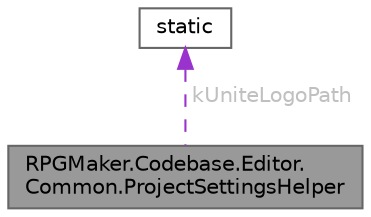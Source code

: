 digraph "RPGMaker.Codebase.Editor.Common.ProjectSettingsHelper"
{
 // LATEX_PDF_SIZE
  bgcolor="transparent";
  edge [fontname=Helvetica,fontsize=10,labelfontname=Helvetica,labelfontsize=10];
  node [fontname=Helvetica,fontsize=10,shape=box,height=0.2,width=0.4];
  Node1 [id="Node000001",label="RPGMaker.Codebase.Editor.\lCommon.ProjectSettingsHelper",height=0.2,width=0.4,color="gray40", fillcolor="grey60", style="filled", fontcolor="black",tooltip="😁 プロジェクト設定補助機能"];
  Node2 -> Node1 [id="edge1_Node000001_Node000002",dir="back",color="darkorchid3",style="dashed",tooltip=" ",label=" kUniteLogoPath",fontcolor="grey" ];
  Node2 [id="Node000002",label="static",height=0.2,width=0.4,color="gray40", fillcolor="white", style="filled",tooltip=" "];
}
